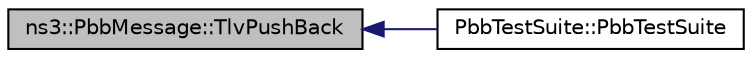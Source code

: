 digraph "ns3::PbbMessage::TlvPushBack"
{
  edge [fontname="Helvetica",fontsize="10",labelfontname="Helvetica",labelfontsize="10"];
  node [fontname="Helvetica",fontsize="10",shape=record];
  rankdir="LR";
  Node1 [label="ns3::PbbMessage::TlvPushBack",height=0.2,width=0.4,color="black", fillcolor="grey75", style="filled", fontcolor="black"];
  Node1 -> Node2 [dir="back",color="midnightblue",fontsize="10",style="solid"];
  Node2 [label="PbbTestSuite::PbbTestSuite",height=0.2,width=0.4,color="black", fillcolor="white", style="filled",URL="$d8/d00/classPbbTestSuite.html#accf2ac0c93fc17ab488c419367b76590"];
}
